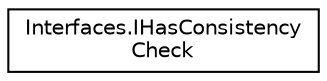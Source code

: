 digraph "Graphical Class Hierarchy"
{
  edge [fontname="Helvetica",fontsize="10",labelfontname="Helvetica",labelfontsize="10"];
  node [fontname="Helvetica",fontsize="10",shape=record];
  rankdir="LR";
  Node1 [label="Interfaces.IHasConsistency\lCheck",height=0.2,width=0.4,color="black", fillcolor="white", style="filled",URL="$interface_interfaces_1_1_i_has_consistency_check.html"];
}
